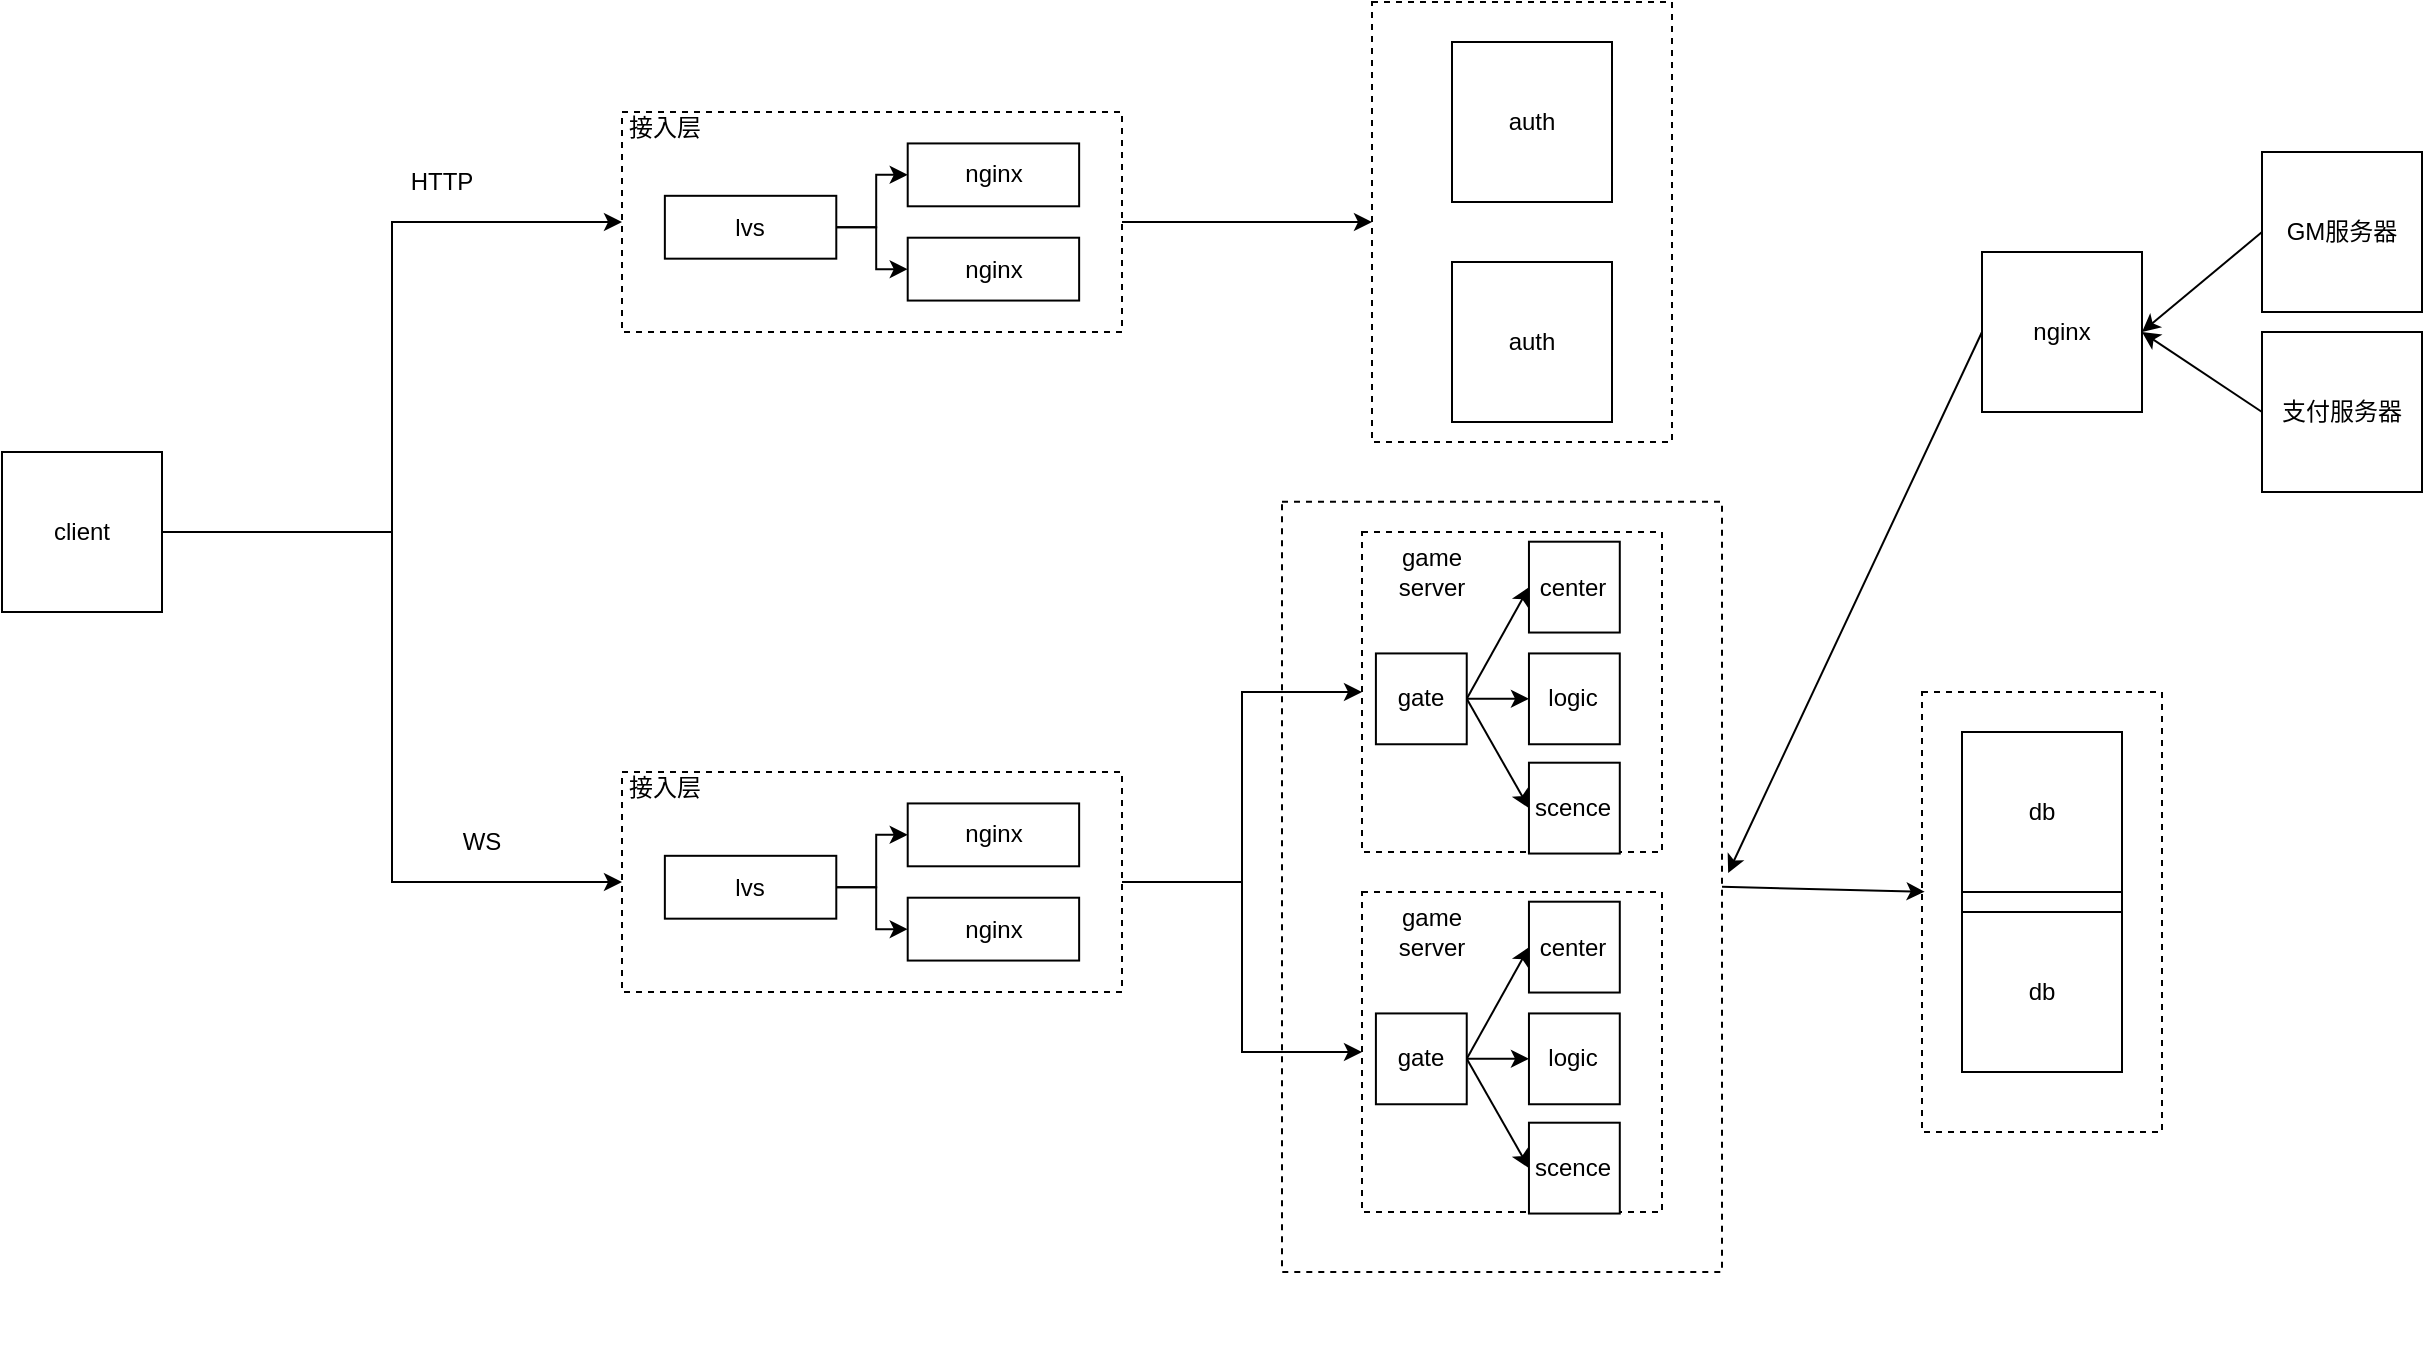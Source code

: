 <mxfile version="21.1.8" type="github">
  <diagram id="BXvUDqLVCmXe3IDv-FlF" name="第 1 页">
    <mxGraphModel dx="2475" dy="908" grid="1" gridSize="10" guides="1" tooltips="1" connect="1" arrows="1" fold="1" page="1" pageScale="1" pageWidth="827" pageHeight="1169" math="0" shadow="0">
      <root>
        <mxCell id="0" />
        <mxCell id="1" parent="0" />
        <mxCell id="WGYEJDp8sxmvNU9je4DJ-15" value="" style="whiteSpace=wrap;html=1;fillColor=none;dashed=1;" parent="1" vertex="1">
          <mxGeometry x="640" y="390" width="120" height="220" as="geometry" />
        </mxCell>
        <mxCell id="A1RB2vR96zj_fB3p0bCd-20" style="edgeStyle=orthogonalEdgeStyle;rounded=0;orthogonalLoop=1;jettySize=auto;html=1;exitX=1;exitY=0.5;exitDx=0;exitDy=0;entryX=0;entryY=0.5;entryDx=0;entryDy=0;" edge="1" parent="1" source="WGYEJDp8sxmvNU9je4DJ-4" target="A1RB2vR96zj_fB3p0bCd-7">
          <mxGeometry relative="1" as="geometry" />
        </mxCell>
        <mxCell id="A1RB2vR96zj_fB3p0bCd-31" style="edgeStyle=orthogonalEdgeStyle;rounded=0;orthogonalLoop=1;jettySize=auto;html=1;exitX=1;exitY=0.5;exitDx=0;exitDy=0;entryX=0;entryY=0.5;entryDx=0;entryDy=0;" edge="1" parent="1" source="WGYEJDp8sxmvNU9je4DJ-4" target="A1RB2vR96zj_fB3p0bCd-28">
          <mxGeometry relative="1" as="geometry" />
        </mxCell>
        <mxCell id="WGYEJDp8sxmvNU9je4DJ-4" value="client" style="whiteSpace=wrap;html=1;aspect=fixed;" parent="1" vertex="1">
          <mxGeometry x="-320" y="270" width="80" height="80" as="geometry" />
        </mxCell>
        <mxCell id="WGYEJDp8sxmvNU9je4DJ-13" value="db" style="whiteSpace=wrap;html=1;aspect=fixed;" parent="1" vertex="1">
          <mxGeometry x="660" y="420" width="80" height="80" as="geometry" />
        </mxCell>
        <mxCell id="WGYEJDp8sxmvNU9je4DJ-29" value="db" style="whiteSpace=wrap;html=1;aspect=fixed;" parent="1" vertex="1">
          <mxGeometry x="660" y="410" width="80" height="80" as="geometry" />
        </mxCell>
        <mxCell id="WGYEJDp8sxmvNU9je4DJ-30" value="db" style="whiteSpace=wrap;html=1;aspect=fixed;" parent="1" vertex="1">
          <mxGeometry x="660" y="500" width="80" height="80" as="geometry" />
        </mxCell>
        <mxCell id="WGYEJDp8sxmvNU9je4DJ-31" style="edgeStyle=none;rounded=0;orthogonalLoop=1;jettySize=auto;html=1;exitX=0.5;exitY=1;exitDx=0;exitDy=0;" parent="1" source="WGYEJDp8sxmvNU9je4DJ-15" target="WGYEJDp8sxmvNU9je4DJ-15" edge="1">
          <mxGeometry relative="1" as="geometry" />
        </mxCell>
        <mxCell id="WGYEJDp8sxmvNU9je4DJ-34" style="edgeStyle=none;rounded=0;orthogonalLoop=1;jettySize=auto;html=1;exitX=0.5;exitY=1;exitDx=0;exitDy=0;" parent="1" source="WGYEJDp8sxmvNU9je4DJ-15" target="WGYEJDp8sxmvNU9je4DJ-15" edge="1">
          <mxGeometry relative="1" as="geometry" />
        </mxCell>
        <mxCell id="A1RB2vR96zj_fB3p0bCd-9" value="" style="group" vertex="1" connectable="0" parent="1">
          <mxGeometry x="-10" y="100" width="250" height="110" as="geometry" />
        </mxCell>
        <mxCell id="A1RB2vR96zj_fB3p0bCd-1" value="nginx" style="rounded=0;whiteSpace=wrap;html=1;" vertex="1" parent="A1RB2vR96zj_fB3p0bCd-9">
          <mxGeometry x="142.857" y="15.714" width="85.714" height="31.429" as="geometry" />
        </mxCell>
        <mxCell id="A1RB2vR96zj_fB3p0bCd-4" style="edgeStyle=orthogonalEdgeStyle;rounded=0;orthogonalLoop=1;jettySize=auto;html=1;exitX=1;exitY=0.5;exitDx=0;exitDy=0;entryX=0;entryY=0.5;entryDx=0;entryDy=0;" edge="1" parent="A1RB2vR96zj_fB3p0bCd-9" source="A1RB2vR96zj_fB3p0bCd-2" target="A1RB2vR96zj_fB3p0bCd-1">
          <mxGeometry relative="1" as="geometry" />
        </mxCell>
        <mxCell id="A1RB2vR96zj_fB3p0bCd-2" value="lvs" style="rounded=0;whiteSpace=wrap;html=1;" vertex="1" parent="A1RB2vR96zj_fB3p0bCd-9">
          <mxGeometry x="21.429" y="41.905" width="85.714" height="31.429" as="geometry" />
        </mxCell>
        <mxCell id="A1RB2vR96zj_fB3p0bCd-5" value="nginx" style="rounded=0;whiteSpace=wrap;html=1;" vertex="1" parent="A1RB2vR96zj_fB3p0bCd-9">
          <mxGeometry x="142.857" y="62.857" width="85.714" height="31.429" as="geometry" />
        </mxCell>
        <mxCell id="A1RB2vR96zj_fB3p0bCd-6" style="edgeStyle=orthogonalEdgeStyle;rounded=0;orthogonalLoop=1;jettySize=auto;html=1;exitX=1;exitY=0.5;exitDx=0;exitDy=0;entryX=0;entryY=0.5;entryDx=0;entryDy=0;" edge="1" parent="A1RB2vR96zj_fB3p0bCd-9" source="A1RB2vR96zj_fB3p0bCd-2" target="A1RB2vR96zj_fB3p0bCd-5">
          <mxGeometry relative="1" as="geometry" />
        </mxCell>
        <mxCell id="A1RB2vR96zj_fB3p0bCd-7" value="" style="whiteSpace=wrap;html=1;fillColor=none;dashed=1;movable=1;resizable=1;rotatable=1;deletable=1;editable=1;locked=0;connectable=1;" vertex="1" parent="A1RB2vR96zj_fB3p0bCd-9">
          <mxGeometry width="250.0" height="110.0" as="geometry" />
        </mxCell>
        <mxCell id="A1RB2vR96zj_fB3p0bCd-8" value="接入层" style="text;html=1;strokeColor=none;fillColor=none;align=center;verticalAlign=middle;whiteSpace=wrap;rounded=0;" vertex="1" parent="A1RB2vR96zj_fB3p0bCd-9">
          <mxGeometry width="42.857" height="15.714" as="geometry" />
        </mxCell>
        <mxCell id="A1RB2vR96zj_fB3p0bCd-11" style="edgeStyle=orthogonalEdgeStyle;rounded=0;orthogonalLoop=1;jettySize=auto;html=1;exitX=1;exitY=0.5;exitDx=0;exitDy=0;entryX=0;entryY=0.5;entryDx=0;entryDy=0;" edge="1" parent="1" source="A1RB2vR96zj_fB3p0bCd-7" target="WGYEJDp8sxmvNU9je4DJ-21">
          <mxGeometry relative="1" as="geometry" />
        </mxCell>
        <mxCell id="A1RB2vR96zj_fB3p0bCd-22" value="" style="group" vertex="1" connectable="0" parent="1">
          <mxGeometry x="-10" y="430" width="250" height="110" as="geometry" />
        </mxCell>
        <mxCell id="A1RB2vR96zj_fB3p0bCd-23" value="nginx" style="rounded=0;whiteSpace=wrap;html=1;" vertex="1" parent="A1RB2vR96zj_fB3p0bCd-22">
          <mxGeometry x="142.857" y="15.714" width="85.714" height="31.429" as="geometry" />
        </mxCell>
        <mxCell id="A1RB2vR96zj_fB3p0bCd-24" style="edgeStyle=orthogonalEdgeStyle;rounded=0;orthogonalLoop=1;jettySize=auto;html=1;exitX=1;exitY=0.5;exitDx=0;exitDy=0;entryX=0;entryY=0.5;entryDx=0;entryDy=0;" edge="1" parent="A1RB2vR96zj_fB3p0bCd-22" source="A1RB2vR96zj_fB3p0bCd-25" target="A1RB2vR96zj_fB3p0bCd-23">
          <mxGeometry relative="1" as="geometry" />
        </mxCell>
        <mxCell id="A1RB2vR96zj_fB3p0bCd-25" value="lvs" style="rounded=0;whiteSpace=wrap;html=1;" vertex="1" parent="A1RB2vR96zj_fB3p0bCd-22">
          <mxGeometry x="21.429" y="41.905" width="85.714" height="31.429" as="geometry" />
        </mxCell>
        <mxCell id="A1RB2vR96zj_fB3p0bCd-26" value="nginx" style="rounded=0;whiteSpace=wrap;html=1;" vertex="1" parent="A1RB2vR96zj_fB3p0bCd-22">
          <mxGeometry x="142.857" y="62.857" width="85.714" height="31.429" as="geometry" />
        </mxCell>
        <mxCell id="A1RB2vR96zj_fB3p0bCd-27" style="edgeStyle=orthogonalEdgeStyle;rounded=0;orthogonalLoop=1;jettySize=auto;html=1;exitX=1;exitY=0.5;exitDx=0;exitDy=0;entryX=0;entryY=0.5;entryDx=0;entryDy=0;" edge="1" parent="A1RB2vR96zj_fB3p0bCd-22" source="A1RB2vR96zj_fB3p0bCd-25" target="A1RB2vR96zj_fB3p0bCd-26">
          <mxGeometry relative="1" as="geometry" />
        </mxCell>
        <mxCell id="A1RB2vR96zj_fB3p0bCd-28" value="" style="whiteSpace=wrap;html=1;fillColor=none;dashed=1;movable=1;resizable=1;rotatable=1;deletable=1;editable=1;locked=0;connectable=1;" vertex="1" parent="A1RB2vR96zj_fB3p0bCd-22">
          <mxGeometry width="250.0" height="110.0" as="geometry" />
        </mxCell>
        <mxCell id="A1RB2vR96zj_fB3p0bCd-29" value="接入层" style="text;html=1;strokeColor=none;fillColor=none;align=center;verticalAlign=middle;whiteSpace=wrap;rounded=0;" vertex="1" parent="A1RB2vR96zj_fB3p0bCd-22">
          <mxGeometry width="42.857" height="15.714" as="geometry" />
        </mxCell>
        <mxCell id="A1RB2vR96zj_fB3p0bCd-32" value="" style="group" vertex="1" connectable="0" parent="1">
          <mxGeometry x="365" y="45" width="150" height="220" as="geometry" />
        </mxCell>
        <mxCell id="WGYEJDp8sxmvNU9je4DJ-21" value="" style="whiteSpace=wrap;html=1;fillColor=none;dashed=1;" parent="A1RB2vR96zj_fB3p0bCd-32" vertex="1">
          <mxGeometry width="150" height="220" as="geometry" />
        </mxCell>
        <mxCell id="WGYEJDp8sxmvNU9je4DJ-2" value="auth" style="whiteSpace=wrap;html=1;aspect=fixed;" parent="A1RB2vR96zj_fB3p0bCd-32" vertex="1">
          <mxGeometry x="40" y="130" width="80" height="80" as="geometry" />
        </mxCell>
        <mxCell id="WGYEJDp8sxmvNU9je4DJ-20" value="auth" style="whiteSpace=wrap;html=1;aspect=fixed;" parent="A1RB2vR96zj_fB3p0bCd-32" vertex="1">
          <mxGeometry x="40" y="20" width="80" height="80" as="geometry" />
        </mxCell>
        <mxCell id="A1RB2vR96zj_fB3p0bCd-33" style="edgeStyle=orthogonalEdgeStyle;rounded=0;orthogonalLoop=1;jettySize=auto;html=1;exitX=0.5;exitY=1;exitDx=0;exitDy=0;" edge="1" parent="A1RB2vR96zj_fB3p0bCd-32" source="WGYEJDp8sxmvNU9je4DJ-20" target="WGYEJDp8sxmvNU9je4DJ-20">
          <mxGeometry relative="1" as="geometry" />
        </mxCell>
        <mxCell id="A1RB2vR96zj_fB3p0bCd-52" value="" style="group" vertex="1" connectable="0" parent="1">
          <mxGeometry x="360" y="310" width="150" height="160.775" as="geometry" />
        </mxCell>
        <mxCell id="lR6TrqdGa636Y6eZM65I-8" value="" style="whiteSpace=wrap;html=1;fillColor=none;dashed=1;container=0;" parent="A1RB2vR96zj_fB3p0bCd-52" vertex="1">
          <mxGeometry width="150" height="160" as="geometry" />
        </mxCell>
        <mxCell id="lR6TrqdGa636Y6eZM65I-3" value="center" style="whiteSpace=wrap;html=1;aspect=fixed;container=0;" parent="A1RB2vR96zj_fB3p0bCd-52" vertex="1">
          <mxGeometry x="83.478" y="4.857" width="45.417" height="45.417" as="geometry" />
        </mxCell>
        <mxCell id="lR6TrqdGa636Y6eZM65I-5" value="logic" style="whiteSpace=wrap;html=1;aspect=fixed;container=0;" parent="A1RB2vR96zj_fB3p0bCd-52" vertex="1">
          <mxGeometry x="83.478" y="60.714" width="45.417" height="45.417" as="geometry" />
        </mxCell>
        <mxCell id="lR6TrqdGa636Y6eZM65I-7" value="scence" style="whiteSpace=wrap;html=1;aspect=fixed;container=0;" parent="A1RB2vR96zj_fB3p0bCd-52" vertex="1">
          <mxGeometry x="83.478" y="115.357" width="45.417" height="45.417" as="geometry" />
        </mxCell>
        <mxCell id="A1RB2vR96zj_fB3p0bCd-36" style="edgeStyle=none;rounded=0;orthogonalLoop=1;jettySize=auto;html=1;exitX=1;exitY=0.5;exitDx=0;exitDy=0;entryX=0;entryY=0.5;entryDx=0;entryDy=0;" edge="1" parent="A1RB2vR96zj_fB3p0bCd-52" source="A1RB2vR96zj_fB3p0bCd-34" target="lR6TrqdGa636Y6eZM65I-3">
          <mxGeometry relative="1" as="geometry" />
        </mxCell>
        <mxCell id="A1RB2vR96zj_fB3p0bCd-37" style="edgeStyle=none;rounded=0;orthogonalLoop=1;jettySize=auto;html=1;exitX=1;exitY=0.5;exitDx=0;exitDy=0;entryX=0;entryY=0.5;entryDx=0;entryDy=0;" edge="1" parent="A1RB2vR96zj_fB3p0bCd-52" source="A1RB2vR96zj_fB3p0bCd-34" target="lR6TrqdGa636Y6eZM65I-5">
          <mxGeometry relative="1" as="geometry" />
        </mxCell>
        <mxCell id="A1RB2vR96zj_fB3p0bCd-38" style="edgeStyle=none;rounded=0;orthogonalLoop=1;jettySize=auto;html=1;exitX=1;exitY=0.5;exitDx=0;exitDy=0;entryX=0;entryY=0.5;entryDx=0;entryDy=0;" edge="1" parent="A1RB2vR96zj_fB3p0bCd-52" source="A1RB2vR96zj_fB3p0bCd-34" target="lR6TrqdGa636Y6eZM65I-7">
          <mxGeometry relative="1" as="geometry" />
        </mxCell>
        <mxCell id="A1RB2vR96zj_fB3p0bCd-34" value="gate" style="whiteSpace=wrap;html=1;aspect=fixed;container=0;" vertex="1" parent="A1RB2vR96zj_fB3p0bCd-52">
          <mxGeometry x="6.957" y="60.714" width="45.417" height="45.417" as="geometry" />
        </mxCell>
        <mxCell id="A1RB2vR96zj_fB3p0bCd-51" value="game server" style="text;html=1;strokeColor=none;fillColor=none;align=center;verticalAlign=middle;whiteSpace=wrap;rounded=0;" vertex="1" parent="A1RB2vR96zj_fB3p0bCd-52">
          <mxGeometry x="5" y="4.86" width="60" height="30" as="geometry" />
        </mxCell>
        <mxCell id="A1RB2vR96zj_fB3p0bCd-53" value="" style="group" vertex="1" connectable="0" parent="1">
          <mxGeometry x="360" y="490" width="190" height="234.86" as="geometry" />
        </mxCell>
        <mxCell id="A1RB2vR96zj_fB3p0bCd-54" value="" style="whiteSpace=wrap;html=1;fillColor=none;dashed=1;container=0;" vertex="1" parent="A1RB2vR96zj_fB3p0bCd-53">
          <mxGeometry width="150" height="160" as="geometry" />
        </mxCell>
        <mxCell id="A1RB2vR96zj_fB3p0bCd-55" value="center" style="whiteSpace=wrap;html=1;aspect=fixed;container=0;" vertex="1" parent="A1RB2vR96zj_fB3p0bCd-53">
          <mxGeometry x="83.478" y="4.857" width="45.417" height="45.417" as="geometry" />
        </mxCell>
        <mxCell id="A1RB2vR96zj_fB3p0bCd-56" value="logic" style="whiteSpace=wrap;html=1;aspect=fixed;container=0;" vertex="1" parent="A1RB2vR96zj_fB3p0bCd-53">
          <mxGeometry x="83.478" y="60.714" width="45.417" height="45.417" as="geometry" />
        </mxCell>
        <mxCell id="A1RB2vR96zj_fB3p0bCd-57" value="scence" style="whiteSpace=wrap;html=1;aspect=fixed;container=0;" vertex="1" parent="A1RB2vR96zj_fB3p0bCd-53">
          <mxGeometry x="83.478" y="115.357" width="45.417" height="45.417" as="geometry" />
        </mxCell>
        <mxCell id="A1RB2vR96zj_fB3p0bCd-58" style="edgeStyle=none;rounded=0;orthogonalLoop=1;jettySize=auto;html=1;exitX=1;exitY=0.5;exitDx=0;exitDy=0;entryX=0;entryY=0.5;entryDx=0;entryDy=0;" edge="1" parent="A1RB2vR96zj_fB3p0bCd-53" source="A1RB2vR96zj_fB3p0bCd-61" target="A1RB2vR96zj_fB3p0bCd-55">
          <mxGeometry relative="1" as="geometry" />
        </mxCell>
        <mxCell id="A1RB2vR96zj_fB3p0bCd-59" style="edgeStyle=none;rounded=0;orthogonalLoop=1;jettySize=auto;html=1;exitX=1;exitY=0.5;exitDx=0;exitDy=0;entryX=0;entryY=0.5;entryDx=0;entryDy=0;" edge="1" parent="A1RB2vR96zj_fB3p0bCd-53" source="A1RB2vR96zj_fB3p0bCd-61" target="A1RB2vR96zj_fB3p0bCd-56">
          <mxGeometry relative="1" as="geometry" />
        </mxCell>
        <mxCell id="A1RB2vR96zj_fB3p0bCd-60" style="edgeStyle=none;rounded=0;orthogonalLoop=1;jettySize=auto;html=1;exitX=1;exitY=0.5;exitDx=0;exitDy=0;entryX=0;entryY=0.5;entryDx=0;entryDy=0;" edge="1" parent="A1RB2vR96zj_fB3p0bCd-53" source="A1RB2vR96zj_fB3p0bCd-61" target="A1RB2vR96zj_fB3p0bCd-57">
          <mxGeometry relative="1" as="geometry" />
        </mxCell>
        <mxCell id="A1RB2vR96zj_fB3p0bCd-61" value="gate" style="whiteSpace=wrap;html=1;aspect=fixed;container=0;" vertex="1" parent="A1RB2vR96zj_fB3p0bCd-53">
          <mxGeometry x="6.957" y="60.714" width="45.417" height="45.417" as="geometry" />
        </mxCell>
        <mxCell id="A1RB2vR96zj_fB3p0bCd-62" value="game server" style="text;html=1;strokeColor=none;fillColor=none;align=center;verticalAlign=middle;whiteSpace=wrap;rounded=0;" vertex="1" parent="A1RB2vR96zj_fB3p0bCd-53">
          <mxGeometry x="5" y="4.86" width="60" height="30" as="geometry" />
        </mxCell>
        <mxCell id="A1RB2vR96zj_fB3p0bCd-74" value="" style="rounded=0;whiteSpace=wrap;html=1;fillColor=none;dashed=1;" vertex="1" parent="A1RB2vR96zj_fB3p0bCd-53">
          <mxGeometry x="-40" y="-195.14" width="220" height="385.14" as="geometry" />
        </mxCell>
        <mxCell id="A1RB2vR96zj_fB3p0bCd-64" style="edgeStyle=orthogonalEdgeStyle;rounded=0;orthogonalLoop=1;jettySize=auto;html=1;exitX=1;exitY=0.5;exitDx=0;exitDy=0;entryX=0;entryY=0.5;entryDx=0;entryDy=0;" edge="1" parent="1" source="A1RB2vR96zj_fB3p0bCd-28" target="lR6TrqdGa636Y6eZM65I-8">
          <mxGeometry relative="1" as="geometry" />
        </mxCell>
        <mxCell id="A1RB2vR96zj_fB3p0bCd-65" style="edgeStyle=orthogonalEdgeStyle;rounded=0;orthogonalLoop=1;jettySize=auto;html=1;exitX=1;exitY=0.5;exitDx=0;exitDy=0;entryX=0;entryY=0.5;entryDx=0;entryDy=0;" edge="1" parent="1" source="A1RB2vR96zj_fB3p0bCd-28" target="A1RB2vR96zj_fB3p0bCd-54">
          <mxGeometry relative="1" as="geometry" />
        </mxCell>
        <mxCell id="A1RB2vR96zj_fB3p0bCd-69" value="HTTP" style="text;html=1;strokeColor=none;fillColor=none;align=center;verticalAlign=middle;whiteSpace=wrap;rounded=0;" vertex="1" parent="1">
          <mxGeometry x="-130" y="120" width="60" height="30" as="geometry" />
        </mxCell>
        <mxCell id="A1RB2vR96zj_fB3p0bCd-71" value="WS" style="text;html=1;strokeColor=none;fillColor=none;align=center;verticalAlign=middle;whiteSpace=wrap;rounded=0;" vertex="1" parent="1">
          <mxGeometry x="-110" y="450" width="60" height="30" as="geometry" />
        </mxCell>
        <mxCell id="A1RB2vR96zj_fB3p0bCd-73" style="edgeStyle=none;rounded=0;orthogonalLoop=1;jettySize=auto;html=1;exitX=0;exitY=0.25;exitDx=0;exitDy=0;" edge="1" parent="1">
          <mxGeometry relative="1" as="geometry">
            <mxPoint x="320" y="382.5" as="sourcePoint" />
            <mxPoint x="320" y="382.5" as="targetPoint" />
          </mxGeometry>
        </mxCell>
        <mxCell id="A1RB2vR96zj_fB3p0bCd-81" style="edgeStyle=none;rounded=0;orthogonalLoop=1;jettySize=auto;html=1;exitX=0;exitY=0.5;exitDx=0;exitDy=0;" edge="1" parent="1" source="A1RB2vR96zj_fB3p0bCd-76">
          <mxGeometry relative="1" as="geometry">
            <mxPoint x="750" y="210" as="targetPoint" />
          </mxGeometry>
        </mxCell>
        <mxCell id="A1RB2vR96zj_fB3p0bCd-76" value="支付服务器" style="whiteSpace=wrap;html=1;aspect=fixed;" vertex="1" parent="1">
          <mxGeometry x="810" y="210" width="80" height="80" as="geometry" />
        </mxCell>
        <mxCell id="A1RB2vR96zj_fB3p0bCd-80" style="edgeStyle=none;rounded=0;orthogonalLoop=1;jettySize=auto;html=1;exitX=0;exitY=0.5;exitDx=0;exitDy=0;entryX=1;entryY=0.5;entryDx=0;entryDy=0;" edge="1" parent="1" source="A1RB2vR96zj_fB3p0bCd-77" target="A1RB2vR96zj_fB3p0bCd-79">
          <mxGeometry relative="1" as="geometry" />
        </mxCell>
        <mxCell id="A1RB2vR96zj_fB3p0bCd-77" value="GM服务器" style="whiteSpace=wrap;html=1;aspect=fixed;" vertex="1" parent="1">
          <mxGeometry x="810" y="120" width="80" height="80" as="geometry" />
        </mxCell>
        <mxCell id="A1RB2vR96zj_fB3p0bCd-82" style="edgeStyle=none;rounded=0;orthogonalLoop=1;jettySize=auto;html=1;exitX=0;exitY=0.5;exitDx=0;exitDy=0;entryX=1.014;entryY=0.482;entryDx=0;entryDy=0;entryPerimeter=0;" edge="1" parent="1" source="A1RB2vR96zj_fB3p0bCd-79" target="A1RB2vR96zj_fB3p0bCd-74">
          <mxGeometry relative="1" as="geometry" />
        </mxCell>
        <mxCell id="A1RB2vR96zj_fB3p0bCd-79" value="nginx" style="whiteSpace=wrap;html=1;aspect=fixed;" vertex="1" parent="1">
          <mxGeometry x="670" y="170" width="80" height="80" as="geometry" />
        </mxCell>
        <mxCell id="A1RB2vR96zj_fB3p0bCd-83" style="edgeStyle=none;rounded=0;orthogonalLoop=1;jettySize=auto;html=1;exitX=1;exitY=0.5;exitDx=0;exitDy=0;entryX=0.011;entryY=0.454;entryDx=0;entryDy=0;entryPerimeter=0;" edge="1" parent="1" source="A1RB2vR96zj_fB3p0bCd-74" target="WGYEJDp8sxmvNU9je4DJ-15">
          <mxGeometry relative="1" as="geometry" />
        </mxCell>
      </root>
    </mxGraphModel>
  </diagram>
</mxfile>
